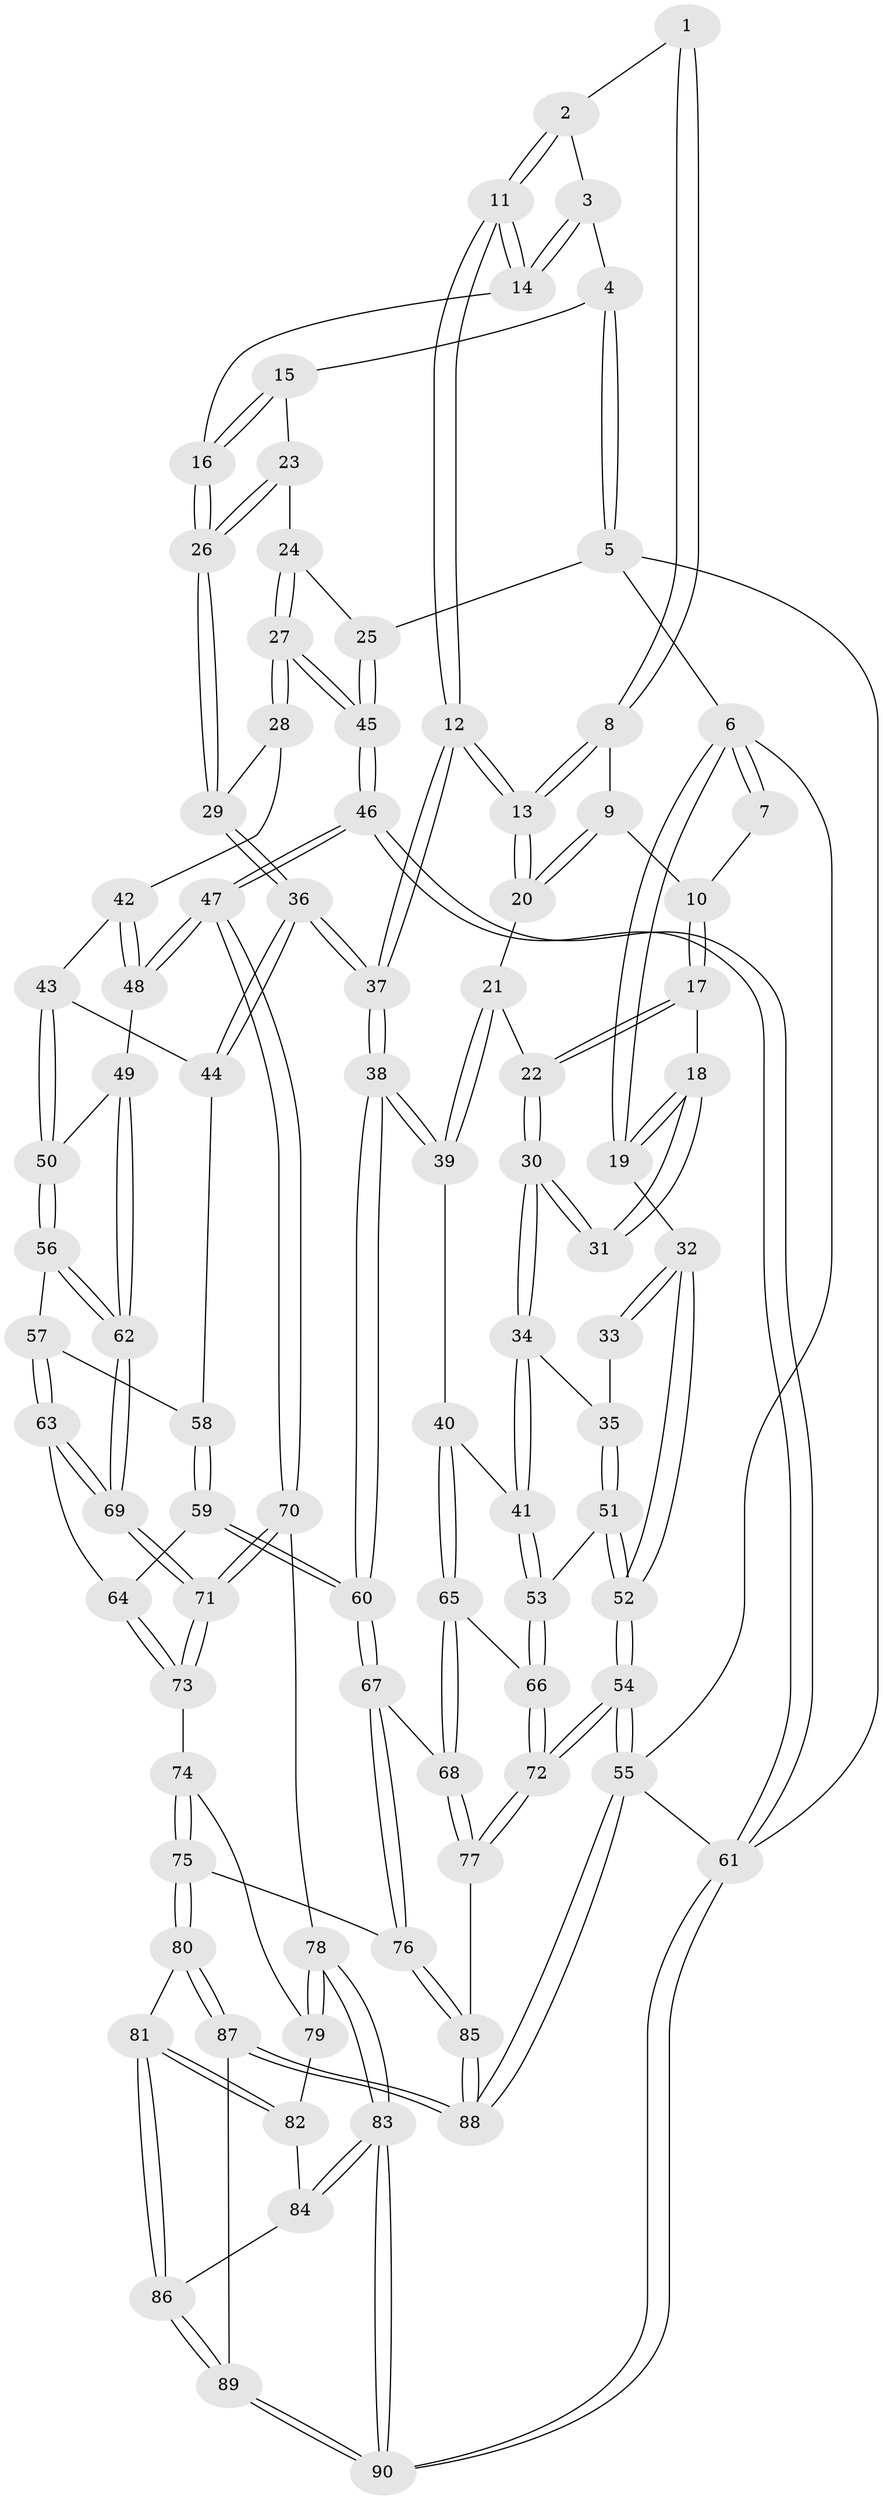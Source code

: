 // coarse degree distribution, {3: 0.05555555555555555, 4: 0.48148148148148145, 5: 0.37037037037037035, 6: 0.07407407407407407, 7: 0.018518518518518517}
// Generated by graph-tools (version 1.1) at 2025/42/03/06/25 10:42:26]
// undirected, 90 vertices, 222 edges
graph export_dot {
graph [start="1"]
  node [color=gray90,style=filled];
  1 [pos="+0.6235306383934757+0"];
  2 [pos="+0.6488540808142269+0"];
  3 [pos="+0.7261314512384296+0"];
  4 [pos="+0.7329512231722394+0"];
  5 [pos="+1+0"];
  6 [pos="+0+0"];
  7 [pos="+0.2218612197566093+0"];
  8 [pos="+0.5040672692953134+0.10111189581872937"];
  9 [pos="+0.35551152143807774+0.10162659920433163"];
  10 [pos="+0.29358135262993035+0.032605893465414766"];
  11 [pos="+0.605270699691339+0.314023453586473"];
  12 [pos="+0.5860909744150913+0.3255403138682037"];
  13 [pos="+0.5805217509989882+0.3215067228531965"];
  14 [pos="+0.6455981617035786+0.29496862379512395"];
  15 [pos="+0.8045113123353748+0.14008337838637686"];
  16 [pos="+0.6822623438159022+0.2853198394942332"];
  17 [pos="+0.20297510063243335+0.15859699317314688"];
  18 [pos="+0.019865268671209458+0.10497832742557897"];
  19 [pos="+0+0"];
  20 [pos="+0.3533042400336081+0.28003199802855894"];
  21 [pos="+0.2502575959901918+0.3287256809755125"];
  22 [pos="+0.23402350183885848+0.32704759522215576"];
  23 [pos="+0.866394061826412+0.16205492617685138"];
  24 [pos="+0.8984985652543949+0.15223079276662937"];
  25 [pos="+1+0"];
  26 [pos="+0.9039430011754281+0.34881608720875834"];
  27 [pos="+1+0.36490264658278304"];
  28 [pos="+0.9644950976904115+0.39242122760618275"];
  29 [pos="+0.9489056517978637+0.3815264410116633"];
  30 [pos="+0.23345102034878817+0.3272529222327498"];
  31 [pos="+0.1757910642272336+0.31983975856689434"];
  32 [pos="+0+0.31304363753316733"];
  33 [pos="+0.061380706734315525+0.34384077764162413"];
  34 [pos="+0.17141180662480265+0.47017075067581693"];
  35 [pos="+0.08945664296791311+0.5051308108918481"];
  36 [pos="+0.5957878670747486+0.44819923793811794"];
  37 [pos="+0.5858864303826373+0.44475850743807105"];
  38 [pos="+0.5060345334181425+0.5866161564985037"];
  39 [pos="+0.3704350784045306+0.5470767905711863"];
  40 [pos="+0.2684458015329112+0.5850401578069497"];
  41 [pos="+0.23566816221060305+0.5740498299998823"];
  42 [pos="+0.9518704925404327+0.40928451257579945"];
  43 [pos="+0.9263293711688865+0.4373896574318091"];
  44 [pos="+0.7837665211565256+0.5170863526531227"];
  45 [pos="+1+0.3543163137177621"];
  46 [pos="+1+0.7936843914019934"];
  47 [pos="+1+0.7879777236750938"];
  48 [pos="+0.9865720204213+0.6378716409298322"];
  49 [pos="+0.9506182392759203+0.6271569392043305"];
  50 [pos="+0.9153432001061874+0.576032183395907"];
  51 [pos="+0.031097723439768986+0.5677639839767905"];
  52 [pos="+0+0.5733511391847953"];
  53 [pos="+0.1049729701101571+0.6179430212598267"];
  54 [pos="+0+1"];
  55 [pos="+0+1"];
  56 [pos="+0.8369312761544233+0.6246173305133877"];
  57 [pos="+0.8181601046501799+0.6124039312925083"];
  58 [pos="+0.7870583624881806+0.537867242698282"];
  59 [pos="+0.6913281144562599+0.6647510701081573"];
  60 [pos="+0.5203125319121032+0.6594806492267687"];
  61 [pos="+1+1"];
  62 [pos="+0.8663673461501021+0.6759099782913125"];
  63 [pos="+0.7454381181958887+0.6741116641074619"];
  64 [pos="+0.7225564640808546+0.6748147421552596"];
  65 [pos="+0.23970347957575716+0.7130680789814111"];
  66 [pos="+0.12740255767843806+0.683512595840521"];
  67 [pos="+0.5073427505353529+0.7419597681129777"];
  68 [pos="+0.261105756602979+0.7562292468726647"];
  69 [pos="+0.8680794715436333+0.7818162015942554"];
  70 [pos="+0.8749469213564512+0.7904583231864597"];
  71 [pos="+0.869283763740883+0.7857864426674784"];
  72 [pos="+0+1"];
  73 [pos="+0.7485996002887516+0.8003582653515544"];
  74 [pos="+0.7400763013272017+0.8041175069467529"];
  75 [pos="+0.5226036207853526+0.7759529609102351"];
  76 [pos="+0.5133950510312586+0.7668606135663677"];
  77 [pos="+0.19752425014019898+0.8733167540487432"];
  78 [pos="+0.834093996645378+0.9701850729744138"];
  79 [pos="+0.7332872225270408+0.8846177821688292"];
  80 [pos="+0.5483303908531947+0.8276807055212145"];
  81 [pos="+0.5529548301716285+0.8313981178698225"];
  82 [pos="+0.7098535863760256+0.8943845168409584"];
  83 [pos="+0.8388785143681322+1"];
  84 [pos="+0.6945475195147962+0.9361243711465788"];
  85 [pos="+0.39336888157090544+0.9125832323882147"];
  86 [pos="+0.657244386395385+0.9494705747434876"];
  87 [pos="+0.553487553098229+1"];
  88 [pos="+0.37807606100168833+1"];
  89 [pos="+0.6543780333940102+1"];
  90 [pos="+0.909987486015275+1"];
  1 -- 2;
  1 -- 8;
  1 -- 8;
  2 -- 3;
  2 -- 11;
  2 -- 11;
  3 -- 4;
  3 -- 14;
  3 -- 14;
  4 -- 5;
  4 -- 5;
  4 -- 15;
  5 -- 6;
  5 -- 25;
  5 -- 61;
  6 -- 7;
  6 -- 7;
  6 -- 19;
  6 -- 19;
  6 -- 55;
  7 -- 10;
  8 -- 9;
  8 -- 13;
  8 -- 13;
  9 -- 10;
  9 -- 20;
  9 -- 20;
  10 -- 17;
  10 -- 17;
  11 -- 12;
  11 -- 12;
  11 -- 14;
  11 -- 14;
  12 -- 13;
  12 -- 13;
  12 -- 37;
  12 -- 37;
  13 -- 20;
  13 -- 20;
  14 -- 16;
  15 -- 16;
  15 -- 16;
  15 -- 23;
  16 -- 26;
  16 -- 26;
  17 -- 18;
  17 -- 22;
  17 -- 22;
  18 -- 19;
  18 -- 19;
  18 -- 31;
  18 -- 31;
  19 -- 32;
  20 -- 21;
  21 -- 22;
  21 -- 39;
  21 -- 39;
  22 -- 30;
  22 -- 30;
  23 -- 24;
  23 -- 26;
  23 -- 26;
  24 -- 25;
  24 -- 27;
  24 -- 27;
  25 -- 45;
  25 -- 45;
  26 -- 29;
  26 -- 29;
  27 -- 28;
  27 -- 28;
  27 -- 45;
  27 -- 45;
  28 -- 29;
  28 -- 42;
  29 -- 36;
  29 -- 36;
  30 -- 31;
  30 -- 31;
  30 -- 34;
  30 -- 34;
  32 -- 33;
  32 -- 33;
  32 -- 52;
  32 -- 52;
  33 -- 35;
  34 -- 35;
  34 -- 41;
  34 -- 41;
  35 -- 51;
  35 -- 51;
  36 -- 37;
  36 -- 37;
  36 -- 44;
  36 -- 44;
  37 -- 38;
  37 -- 38;
  38 -- 39;
  38 -- 39;
  38 -- 60;
  38 -- 60;
  39 -- 40;
  40 -- 41;
  40 -- 65;
  40 -- 65;
  41 -- 53;
  41 -- 53;
  42 -- 43;
  42 -- 48;
  42 -- 48;
  43 -- 44;
  43 -- 50;
  43 -- 50;
  44 -- 58;
  45 -- 46;
  45 -- 46;
  46 -- 47;
  46 -- 47;
  46 -- 61;
  46 -- 61;
  47 -- 48;
  47 -- 48;
  47 -- 70;
  47 -- 70;
  48 -- 49;
  49 -- 50;
  49 -- 62;
  49 -- 62;
  50 -- 56;
  50 -- 56;
  51 -- 52;
  51 -- 52;
  51 -- 53;
  52 -- 54;
  52 -- 54;
  53 -- 66;
  53 -- 66;
  54 -- 55;
  54 -- 55;
  54 -- 72;
  54 -- 72;
  55 -- 88;
  55 -- 88;
  55 -- 61;
  56 -- 57;
  56 -- 62;
  56 -- 62;
  57 -- 58;
  57 -- 63;
  57 -- 63;
  58 -- 59;
  58 -- 59;
  59 -- 60;
  59 -- 60;
  59 -- 64;
  60 -- 67;
  60 -- 67;
  61 -- 90;
  61 -- 90;
  62 -- 69;
  62 -- 69;
  63 -- 64;
  63 -- 69;
  63 -- 69;
  64 -- 73;
  64 -- 73;
  65 -- 66;
  65 -- 68;
  65 -- 68;
  66 -- 72;
  66 -- 72;
  67 -- 68;
  67 -- 76;
  67 -- 76;
  68 -- 77;
  68 -- 77;
  69 -- 71;
  69 -- 71;
  70 -- 71;
  70 -- 71;
  70 -- 78;
  71 -- 73;
  71 -- 73;
  72 -- 77;
  72 -- 77;
  73 -- 74;
  74 -- 75;
  74 -- 75;
  74 -- 79;
  75 -- 76;
  75 -- 80;
  75 -- 80;
  76 -- 85;
  76 -- 85;
  77 -- 85;
  78 -- 79;
  78 -- 79;
  78 -- 83;
  78 -- 83;
  79 -- 82;
  80 -- 81;
  80 -- 87;
  80 -- 87;
  81 -- 82;
  81 -- 82;
  81 -- 86;
  81 -- 86;
  82 -- 84;
  83 -- 84;
  83 -- 84;
  83 -- 90;
  83 -- 90;
  84 -- 86;
  85 -- 88;
  85 -- 88;
  86 -- 89;
  86 -- 89;
  87 -- 88;
  87 -- 88;
  87 -- 89;
  89 -- 90;
  89 -- 90;
}
